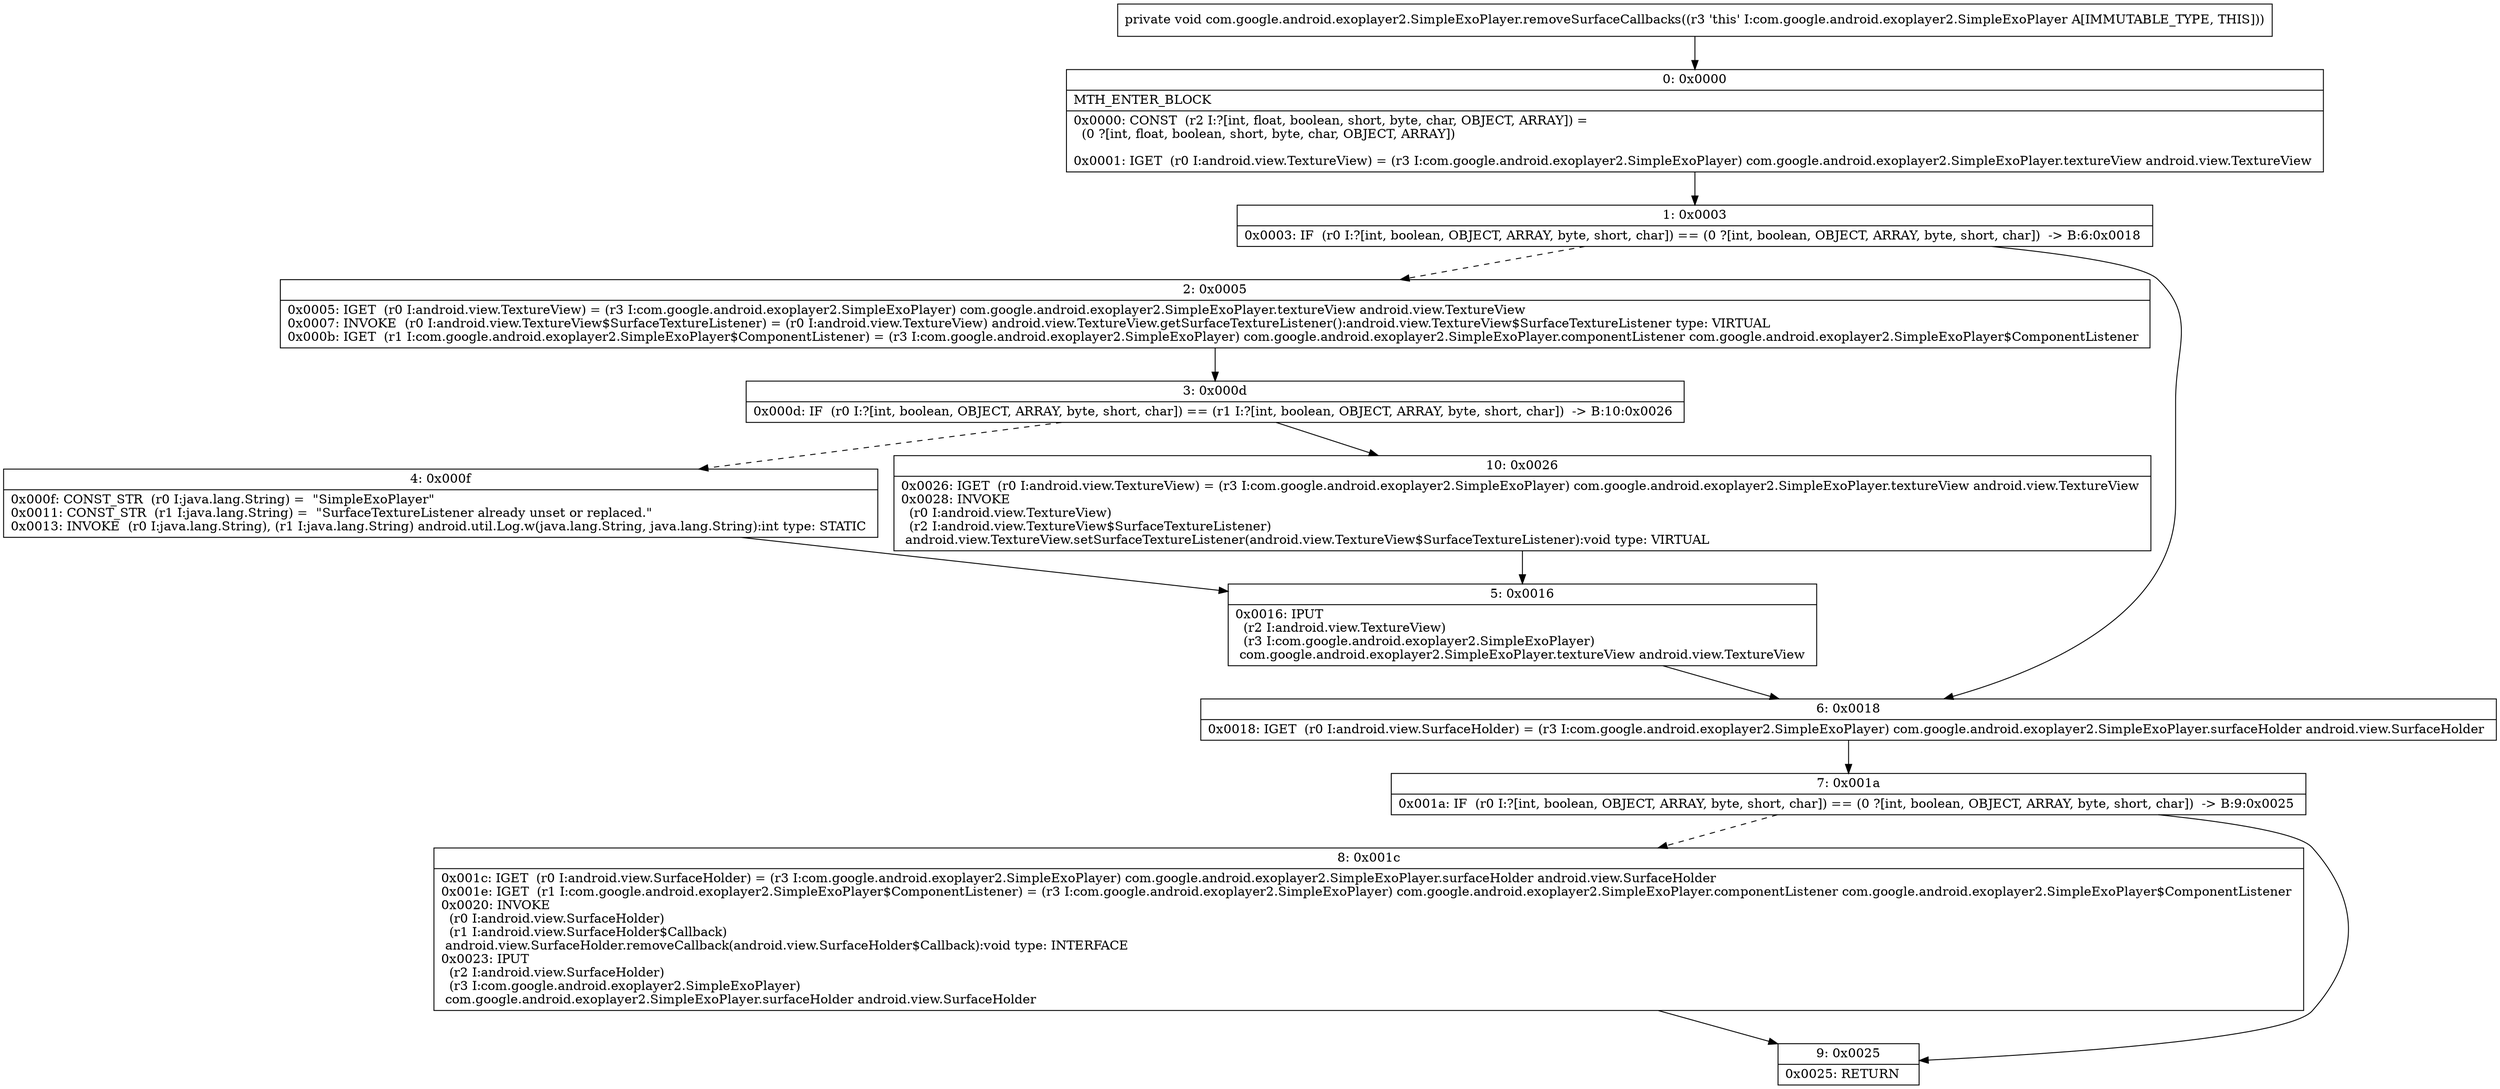 digraph "CFG forcom.google.android.exoplayer2.SimpleExoPlayer.removeSurfaceCallbacks()V" {
Node_0 [shape=record,label="{0\:\ 0x0000|MTH_ENTER_BLOCK\l|0x0000: CONST  (r2 I:?[int, float, boolean, short, byte, char, OBJECT, ARRAY]) = \l  (0 ?[int, float, boolean, short, byte, char, OBJECT, ARRAY])\l \l0x0001: IGET  (r0 I:android.view.TextureView) = (r3 I:com.google.android.exoplayer2.SimpleExoPlayer) com.google.android.exoplayer2.SimpleExoPlayer.textureView android.view.TextureView \l}"];
Node_1 [shape=record,label="{1\:\ 0x0003|0x0003: IF  (r0 I:?[int, boolean, OBJECT, ARRAY, byte, short, char]) == (0 ?[int, boolean, OBJECT, ARRAY, byte, short, char])  \-\> B:6:0x0018 \l}"];
Node_2 [shape=record,label="{2\:\ 0x0005|0x0005: IGET  (r0 I:android.view.TextureView) = (r3 I:com.google.android.exoplayer2.SimpleExoPlayer) com.google.android.exoplayer2.SimpleExoPlayer.textureView android.view.TextureView \l0x0007: INVOKE  (r0 I:android.view.TextureView$SurfaceTextureListener) = (r0 I:android.view.TextureView) android.view.TextureView.getSurfaceTextureListener():android.view.TextureView$SurfaceTextureListener type: VIRTUAL \l0x000b: IGET  (r1 I:com.google.android.exoplayer2.SimpleExoPlayer$ComponentListener) = (r3 I:com.google.android.exoplayer2.SimpleExoPlayer) com.google.android.exoplayer2.SimpleExoPlayer.componentListener com.google.android.exoplayer2.SimpleExoPlayer$ComponentListener \l}"];
Node_3 [shape=record,label="{3\:\ 0x000d|0x000d: IF  (r0 I:?[int, boolean, OBJECT, ARRAY, byte, short, char]) == (r1 I:?[int, boolean, OBJECT, ARRAY, byte, short, char])  \-\> B:10:0x0026 \l}"];
Node_4 [shape=record,label="{4\:\ 0x000f|0x000f: CONST_STR  (r0 I:java.lang.String) =  \"SimpleExoPlayer\" \l0x0011: CONST_STR  (r1 I:java.lang.String) =  \"SurfaceTextureListener already unset or replaced.\" \l0x0013: INVOKE  (r0 I:java.lang.String), (r1 I:java.lang.String) android.util.Log.w(java.lang.String, java.lang.String):int type: STATIC \l}"];
Node_5 [shape=record,label="{5\:\ 0x0016|0x0016: IPUT  \l  (r2 I:android.view.TextureView)\l  (r3 I:com.google.android.exoplayer2.SimpleExoPlayer)\l com.google.android.exoplayer2.SimpleExoPlayer.textureView android.view.TextureView \l}"];
Node_6 [shape=record,label="{6\:\ 0x0018|0x0018: IGET  (r0 I:android.view.SurfaceHolder) = (r3 I:com.google.android.exoplayer2.SimpleExoPlayer) com.google.android.exoplayer2.SimpleExoPlayer.surfaceHolder android.view.SurfaceHolder \l}"];
Node_7 [shape=record,label="{7\:\ 0x001a|0x001a: IF  (r0 I:?[int, boolean, OBJECT, ARRAY, byte, short, char]) == (0 ?[int, boolean, OBJECT, ARRAY, byte, short, char])  \-\> B:9:0x0025 \l}"];
Node_8 [shape=record,label="{8\:\ 0x001c|0x001c: IGET  (r0 I:android.view.SurfaceHolder) = (r3 I:com.google.android.exoplayer2.SimpleExoPlayer) com.google.android.exoplayer2.SimpleExoPlayer.surfaceHolder android.view.SurfaceHolder \l0x001e: IGET  (r1 I:com.google.android.exoplayer2.SimpleExoPlayer$ComponentListener) = (r3 I:com.google.android.exoplayer2.SimpleExoPlayer) com.google.android.exoplayer2.SimpleExoPlayer.componentListener com.google.android.exoplayer2.SimpleExoPlayer$ComponentListener \l0x0020: INVOKE  \l  (r0 I:android.view.SurfaceHolder)\l  (r1 I:android.view.SurfaceHolder$Callback)\l android.view.SurfaceHolder.removeCallback(android.view.SurfaceHolder$Callback):void type: INTERFACE \l0x0023: IPUT  \l  (r2 I:android.view.SurfaceHolder)\l  (r3 I:com.google.android.exoplayer2.SimpleExoPlayer)\l com.google.android.exoplayer2.SimpleExoPlayer.surfaceHolder android.view.SurfaceHolder \l}"];
Node_9 [shape=record,label="{9\:\ 0x0025|0x0025: RETURN   \l}"];
Node_10 [shape=record,label="{10\:\ 0x0026|0x0026: IGET  (r0 I:android.view.TextureView) = (r3 I:com.google.android.exoplayer2.SimpleExoPlayer) com.google.android.exoplayer2.SimpleExoPlayer.textureView android.view.TextureView \l0x0028: INVOKE  \l  (r0 I:android.view.TextureView)\l  (r2 I:android.view.TextureView$SurfaceTextureListener)\l android.view.TextureView.setSurfaceTextureListener(android.view.TextureView$SurfaceTextureListener):void type: VIRTUAL \l}"];
MethodNode[shape=record,label="{private void com.google.android.exoplayer2.SimpleExoPlayer.removeSurfaceCallbacks((r3 'this' I:com.google.android.exoplayer2.SimpleExoPlayer A[IMMUTABLE_TYPE, THIS])) }"];
MethodNode -> Node_0;
Node_0 -> Node_1;
Node_1 -> Node_2[style=dashed];
Node_1 -> Node_6;
Node_2 -> Node_3;
Node_3 -> Node_4[style=dashed];
Node_3 -> Node_10;
Node_4 -> Node_5;
Node_5 -> Node_6;
Node_6 -> Node_7;
Node_7 -> Node_8[style=dashed];
Node_7 -> Node_9;
Node_8 -> Node_9;
Node_10 -> Node_5;
}

